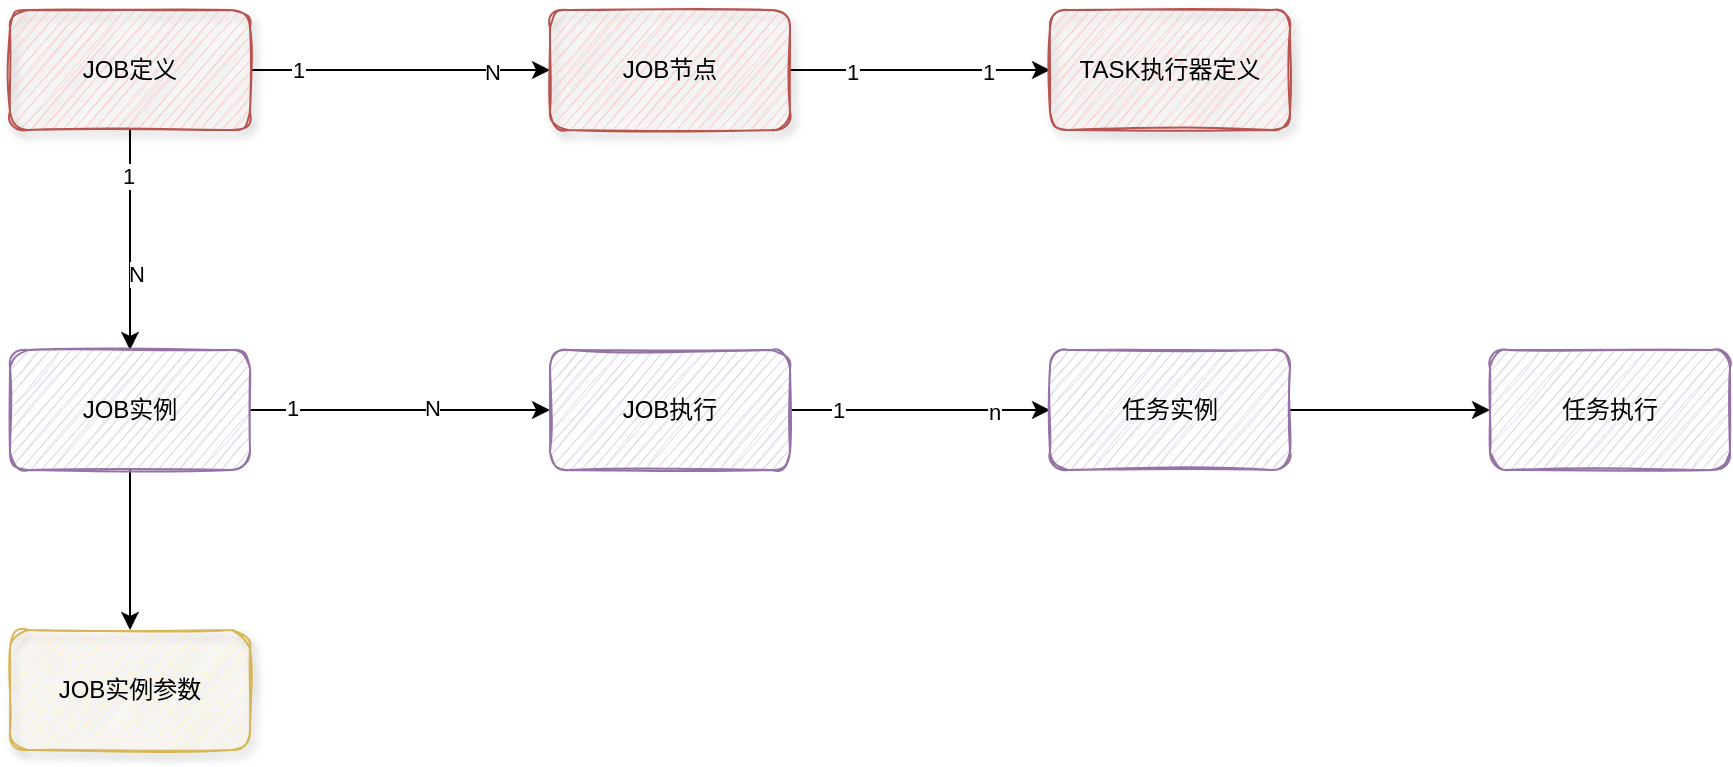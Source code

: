 <mxfile version="18.1.2" type="github">
  <diagram id="LEPTNWm6kvMYBCN79Jdj" name="第 1 页">
    <mxGraphModel dx="1234" dy="793" grid="1" gridSize="10" guides="1" tooltips="1" connect="1" arrows="1" fold="1" page="1" pageScale="1" pageWidth="827" pageHeight="1169" math="0" shadow="0">
      <root>
        <mxCell id="0" />
        <mxCell id="1" parent="0" />
        <mxCell id="8FFgcZrkXPbf-Zf7fvSo-7" style="edgeStyle=orthogonalEdgeStyle;rounded=0;orthogonalLoop=1;jettySize=auto;html=1;" edge="1" parent="1" source="8FFgcZrkXPbf-Zf7fvSo-1" target="8FFgcZrkXPbf-Zf7fvSo-4">
          <mxGeometry relative="1" as="geometry" />
        </mxCell>
        <mxCell id="8FFgcZrkXPbf-Zf7fvSo-8" value="1" style="edgeLabel;html=1;align=center;verticalAlign=middle;resizable=0;points=[];" vertex="1" connectable="0" parent="8FFgcZrkXPbf-Zf7fvSo-7">
          <mxGeometry x="-0.653" y="-1" relative="1" as="geometry">
            <mxPoint x="-2" y="-1" as="offset" />
          </mxGeometry>
        </mxCell>
        <mxCell id="8FFgcZrkXPbf-Zf7fvSo-9" value="N" style="edgeLabel;html=1;align=center;verticalAlign=middle;resizable=0;points=[];" vertex="1" connectable="0" parent="8FFgcZrkXPbf-Zf7fvSo-7">
          <mxGeometry x="0.613" relative="1" as="geometry">
            <mxPoint y="1" as="offset" />
          </mxGeometry>
        </mxCell>
        <mxCell id="8FFgcZrkXPbf-Zf7fvSo-12" style="edgeStyle=orthogonalEdgeStyle;rounded=0;orthogonalLoop=1;jettySize=auto;html=1;" edge="1" parent="1" source="8FFgcZrkXPbf-Zf7fvSo-1" target="8FFgcZrkXPbf-Zf7fvSo-2">
          <mxGeometry relative="1" as="geometry" />
        </mxCell>
        <mxCell id="8FFgcZrkXPbf-Zf7fvSo-13" value="1" style="edgeLabel;html=1;align=center;verticalAlign=middle;resizable=0;points=[];" vertex="1" connectable="0" parent="8FFgcZrkXPbf-Zf7fvSo-12">
          <mxGeometry x="-0.591" y="-1" relative="1" as="geometry">
            <mxPoint as="offset" />
          </mxGeometry>
        </mxCell>
        <mxCell id="8FFgcZrkXPbf-Zf7fvSo-14" value="N" style="edgeLabel;html=1;align=center;verticalAlign=middle;resizable=0;points=[];" vertex="1" connectable="0" parent="8FFgcZrkXPbf-Zf7fvSo-12">
          <mxGeometry x="0.282" y="3" relative="1" as="geometry">
            <mxPoint y="1" as="offset" />
          </mxGeometry>
        </mxCell>
        <mxCell id="8FFgcZrkXPbf-Zf7fvSo-1" value="JOB定义" style="rounded=1;whiteSpace=wrap;html=1;sketch=1;fillColor=#f8cecc;strokeColor=#b85450;shadow=1;" vertex="1" parent="1">
          <mxGeometry x="270" y="210" width="120" height="60" as="geometry" />
        </mxCell>
        <mxCell id="8FFgcZrkXPbf-Zf7fvSo-15" style="edgeStyle=orthogonalEdgeStyle;rounded=0;orthogonalLoop=1;jettySize=auto;html=1;entryX=0;entryY=0.5;entryDx=0;entryDy=0;" edge="1" parent="1" source="8FFgcZrkXPbf-Zf7fvSo-2" target="8FFgcZrkXPbf-Zf7fvSo-3">
          <mxGeometry relative="1" as="geometry" />
        </mxCell>
        <mxCell id="8FFgcZrkXPbf-Zf7fvSo-16" value="1" style="edgeLabel;html=1;align=center;verticalAlign=middle;resizable=0;points=[];" vertex="1" connectable="0" parent="8FFgcZrkXPbf-Zf7fvSo-15">
          <mxGeometry x="-0.722" y="1" relative="1" as="geometry">
            <mxPoint as="offset" />
          </mxGeometry>
        </mxCell>
        <mxCell id="8FFgcZrkXPbf-Zf7fvSo-17" value="N" style="edgeLabel;html=1;align=center;verticalAlign=middle;resizable=0;points=[];" vertex="1" connectable="0" parent="8FFgcZrkXPbf-Zf7fvSo-15">
          <mxGeometry x="0.211" y="2" relative="1" as="geometry">
            <mxPoint y="1" as="offset" />
          </mxGeometry>
        </mxCell>
        <mxCell id="8FFgcZrkXPbf-Zf7fvSo-31" value="" style="edgeStyle=orthogonalEdgeStyle;rounded=0;orthogonalLoop=1;jettySize=auto;html=1;" edge="1" parent="1" source="8FFgcZrkXPbf-Zf7fvSo-2" target="8FFgcZrkXPbf-Zf7fvSo-30">
          <mxGeometry relative="1" as="geometry" />
        </mxCell>
        <mxCell id="8FFgcZrkXPbf-Zf7fvSo-2" value="JOB实例" style="rounded=1;whiteSpace=wrap;html=1;sketch=1;shadow=0;fillColor=#e1d5e7;strokeColor=#9673a6;glass=0;" vertex="1" parent="1">
          <mxGeometry x="270" y="380" width="120" height="60" as="geometry" />
        </mxCell>
        <mxCell id="8FFgcZrkXPbf-Zf7fvSo-24" style="edgeStyle=orthogonalEdgeStyle;rounded=0;orthogonalLoop=1;jettySize=auto;html=1;" edge="1" parent="1" source="8FFgcZrkXPbf-Zf7fvSo-3" target="8FFgcZrkXPbf-Zf7fvSo-23">
          <mxGeometry relative="1" as="geometry" />
        </mxCell>
        <mxCell id="8FFgcZrkXPbf-Zf7fvSo-25" value="1" style="edgeLabel;html=1;align=center;verticalAlign=middle;resizable=0;points=[];" vertex="1" connectable="0" parent="8FFgcZrkXPbf-Zf7fvSo-24">
          <mxGeometry x="-0.64" y="1" relative="1" as="geometry">
            <mxPoint y="1" as="offset" />
          </mxGeometry>
        </mxCell>
        <mxCell id="8FFgcZrkXPbf-Zf7fvSo-27" value="n" style="edgeLabel;html=1;align=center;verticalAlign=middle;resizable=0;points=[];" vertex="1" connectable="0" parent="8FFgcZrkXPbf-Zf7fvSo-24">
          <mxGeometry x="0.56" relative="1" as="geometry">
            <mxPoint y="1" as="offset" />
          </mxGeometry>
        </mxCell>
        <mxCell id="8FFgcZrkXPbf-Zf7fvSo-3" value="JOB执行" style="rounded=1;whiteSpace=wrap;html=1;sketch=1;shadow=0;fillColor=#e1d5e7;strokeColor=#9673a6;glass=0;" vertex="1" parent="1">
          <mxGeometry x="540" y="380" width="120" height="60" as="geometry" />
        </mxCell>
        <mxCell id="8FFgcZrkXPbf-Zf7fvSo-6" style="edgeStyle=orthogonalEdgeStyle;rounded=0;orthogonalLoop=1;jettySize=auto;html=1;" edge="1" parent="1" source="8FFgcZrkXPbf-Zf7fvSo-4" target="8FFgcZrkXPbf-Zf7fvSo-5">
          <mxGeometry relative="1" as="geometry" />
        </mxCell>
        <mxCell id="8FFgcZrkXPbf-Zf7fvSo-10" value="1" style="edgeLabel;html=1;align=center;verticalAlign=middle;resizable=0;points=[];" vertex="1" connectable="0" parent="8FFgcZrkXPbf-Zf7fvSo-6">
          <mxGeometry x="-0.523" relative="1" as="geometry">
            <mxPoint y="1" as="offset" />
          </mxGeometry>
        </mxCell>
        <mxCell id="8FFgcZrkXPbf-Zf7fvSo-11" value="1" style="edgeLabel;html=1;align=center;verticalAlign=middle;resizable=0;points=[];" vertex="1" connectable="0" parent="8FFgcZrkXPbf-Zf7fvSo-6">
          <mxGeometry x="0.523" relative="1" as="geometry">
            <mxPoint y="1" as="offset" />
          </mxGeometry>
        </mxCell>
        <mxCell id="8FFgcZrkXPbf-Zf7fvSo-4" value="JOB节点" style="rounded=1;whiteSpace=wrap;html=1;sketch=1;fillColor=#f8cecc;strokeColor=#b85450;shadow=1;" vertex="1" parent="1">
          <mxGeometry x="540" y="210" width="120" height="60" as="geometry" />
        </mxCell>
        <mxCell id="8FFgcZrkXPbf-Zf7fvSo-5" value="TASK执行器定义" style="rounded=1;whiteSpace=wrap;html=1;sketch=1;fillColor=#f8cecc;strokeColor=#b85450;shadow=1;" vertex="1" parent="1">
          <mxGeometry x="790" y="210" width="120" height="60" as="geometry" />
        </mxCell>
        <mxCell id="8FFgcZrkXPbf-Zf7fvSo-28" style="edgeStyle=orthogonalEdgeStyle;rounded=0;orthogonalLoop=1;jettySize=auto;html=1;" edge="1" parent="1" source="8FFgcZrkXPbf-Zf7fvSo-23" target="8FFgcZrkXPbf-Zf7fvSo-29">
          <mxGeometry relative="1" as="geometry">
            <mxPoint x="790" y="560" as="targetPoint" />
          </mxGeometry>
        </mxCell>
        <mxCell id="8FFgcZrkXPbf-Zf7fvSo-23" value="任务实例" style="rounded=1;whiteSpace=wrap;html=1;sketch=1;shadow=0;fillColor=#e1d5e7;strokeColor=#9673a6;glass=0;" vertex="1" parent="1">
          <mxGeometry x="790" y="380" width="120" height="60" as="geometry" />
        </mxCell>
        <mxCell id="8FFgcZrkXPbf-Zf7fvSo-29" value="任务执行" style="rounded=1;whiteSpace=wrap;html=1;sketch=1;shadow=0;fillColor=#e1d5e7;strokeColor=#9673a6;glass=0;" vertex="1" parent="1">
          <mxGeometry x="1010" y="380" width="120" height="60" as="geometry" />
        </mxCell>
        <mxCell id="8FFgcZrkXPbf-Zf7fvSo-30" value="JOB实例参数" style="rounded=1;whiteSpace=wrap;html=1;sketch=1;shadow=1;fillColor=#fff2cc;strokeColor=#d6b656;" vertex="1" parent="1">
          <mxGeometry x="270" y="520" width="120" height="60" as="geometry" />
        </mxCell>
      </root>
    </mxGraphModel>
  </diagram>
</mxfile>

